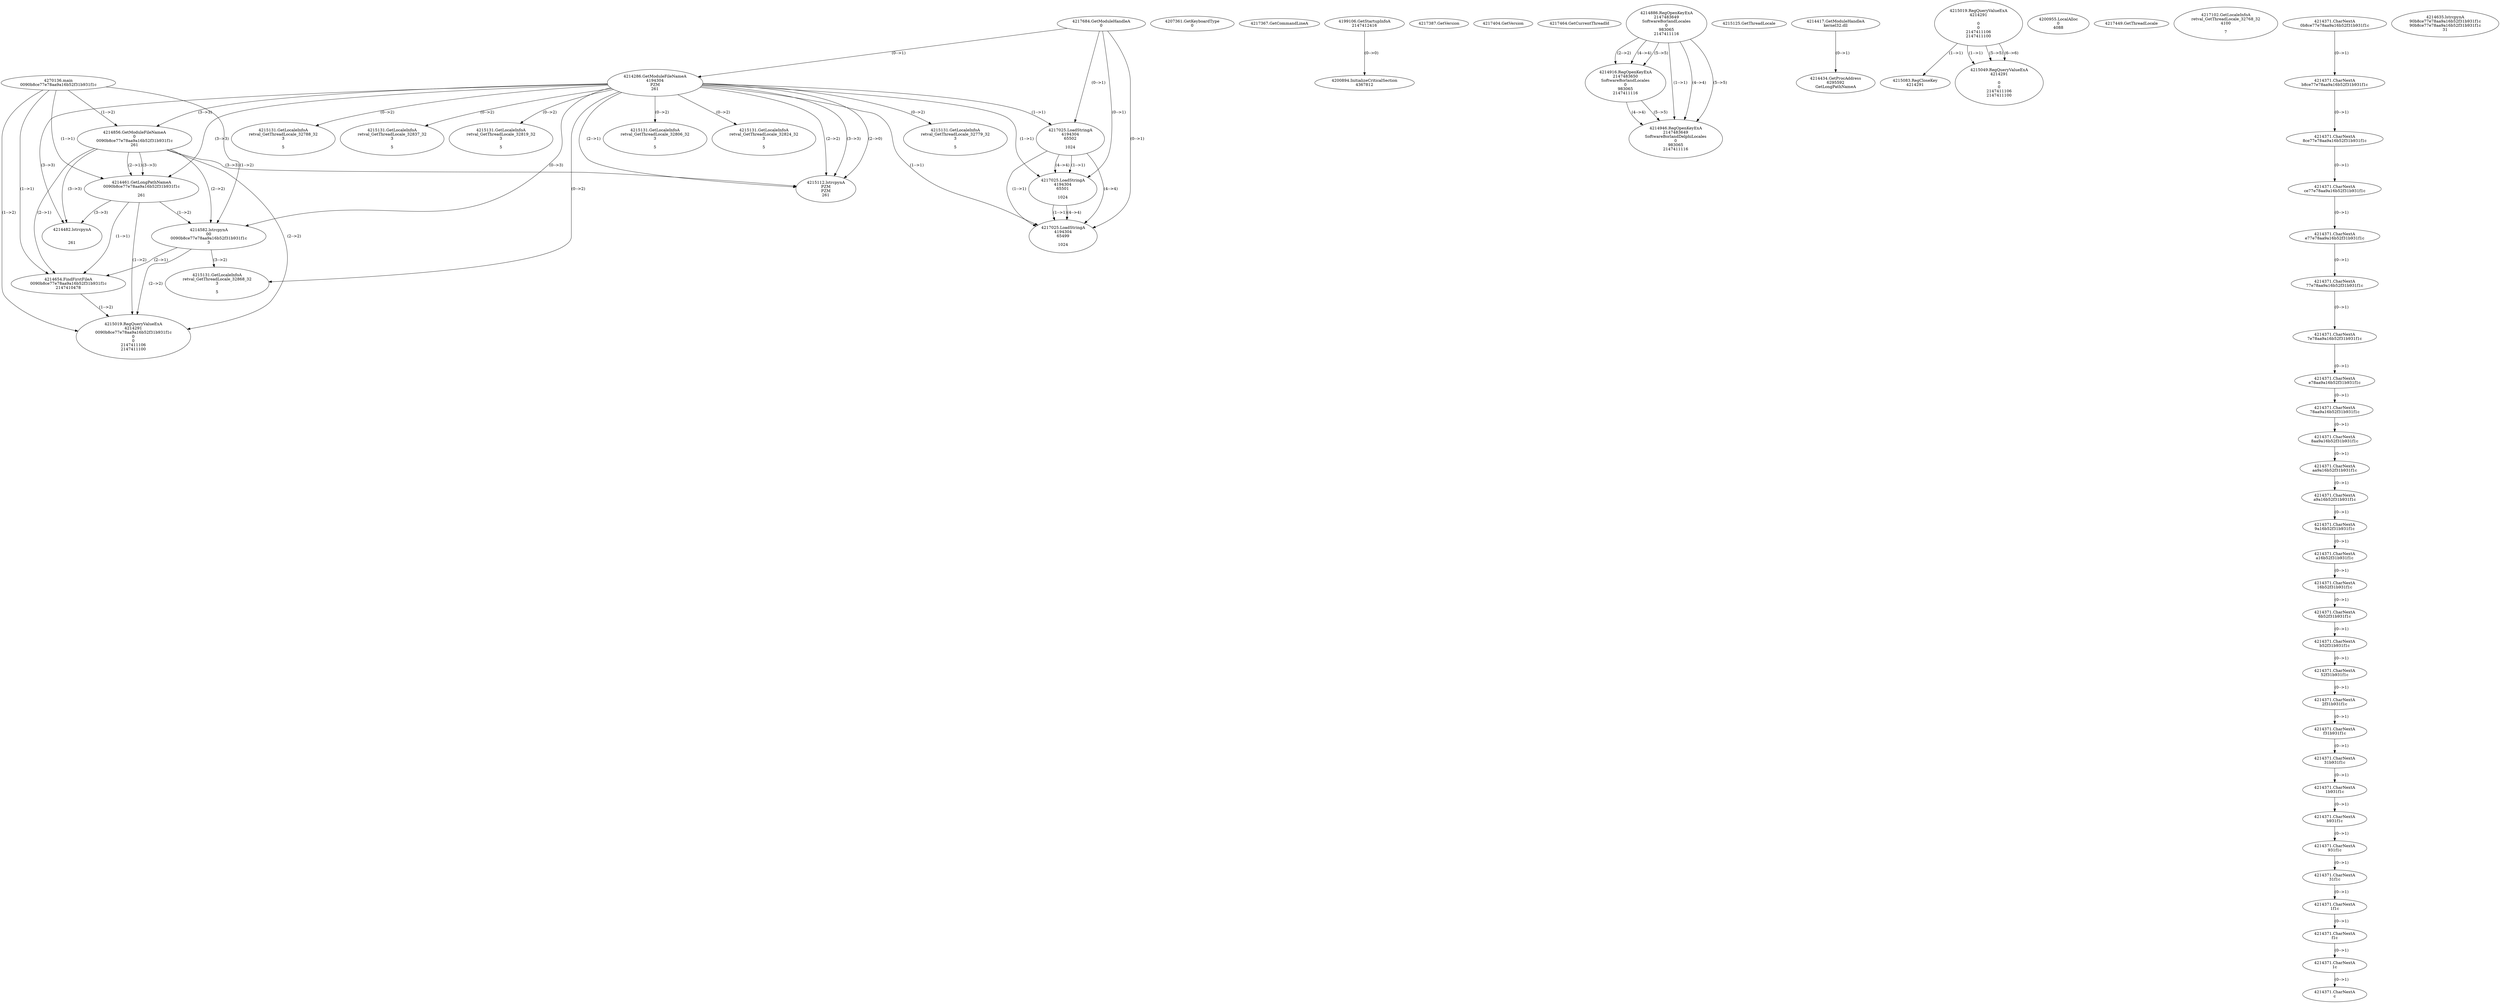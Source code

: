 // Global SCDG with merge call
digraph {
	0 [label="4270136.main
0090b8ce77e78aa9a16b52f31b931f1c"]
	1 [label="4217684.GetModuleHandleA
0"]
	2 [label="4207361.GetKeyboardType
0"]
	3 [label="4217367.GetCommandLineA
"]
	4 [label="4199106.GetStartupInfoA
2147412416"]
	5 [label="4217387.GetVersion
"]
	6 [label="4217404.GetVersion
"]
	7 [label="4217464.GetCurrentThreadId
"]
	8 [label="4214286.GetModuleFileNameA
4194304
PZM
261"]
	1 -> 8 [label="(0-->1)"]
	9 [label="4214856.GetModuleFileNameA
0
0090b8ce77e78aa9a16b52f31b931f1c
261"]
	0 -> 9 [label="(1-->2)"]
	8 -> 9 [label="(3-->3)"]
	10 [label="4214886.RegOpenKeyExA
2147483649
Software\Borland\Locales
0
983065
2147411116"]
	11 [label="4214916.RegOpenKeyExA
2147483650
Software\Borland\Locales
0
983065
2147411116"]
	10 -> 11 [label="(2-->2)"]
	10 -> 11 [label="(4-->4)"]
	10 -> 11 [label="(5-->5)"]
	12 [label="4214946.RegOpenKeyExA
2147483649
Software\Borland\Delphi\Locales
0
983065
2147411116"]
	10 -> 12 [label="(1-->1)"]
	10 -> 12 [label="(4-->4)"]
	11 -> 12 [label="(4-->4)"]
	10 -> 12 [label="(5-->5)"]
	11 -> 12 [label="(5-->5)"]
	13 [label="4215112.lstrcpynA
PZM
PZM
261"]
	8 -> 13 [label="(2-->1)"]
	8 -> 13 [label="(2-->2)"]
	8 -> 13 [label="(3-->3)"]
	9 -> 13 [label="(3-->3)"]
	8 -> 13 [label="(2-->0)"]
	14 [label="4215125.GetThreadLocale
"]
	15 [label="4215131.GetLocaleInfoA
retval_GetThreadLocale_32779_32
3

5"]
	8 -> 15 [label="(0-->2)"]
	16 [label="4217025.LoadStringA
4194304
65502

1024"]
	1 -> 16 [label="(0-->1)"]
	8 -> 16 [label="(1-->1)"]
	17 [label="4217025.LoadStringA
4194304
65501

1024"]
	1 -> 17 [label="(0-->1)"]
	8 -> 17 [label="(1-->1)"]
	16 -> 17 [label="(1-->1)"]
	16 -> 17 [label="(4-->4)"]
	18 [label="4214417.GetModuleHandleA
kernel32.dll"]
	19 [label="4214434.GetProcAddress
6295592
GetLongPathNameA"]
	18 -> 19 [label="(0-->1)"]
	20 [label="4214461.GetLongPathNameA
0090b8ce77e78aa9a16b52f31b931f1c

261"]
	0 -> 20 [label="(1-->1)"]
	9 -> 20 [label="(2-->1)"]
	8 -> 20 [label="(3-->3)"]
	9 -> 20 [label="(3-->3)"]
	21 [label="4214482.lstrcpynA


261"]
	8 -> 21 [label="(3-->3)"]
	9 -> 21 [label="(3-->3)"]
	20 -> 21 [label="(3-->3)"]
	22 [label="4215019.RegQueryValueExA
4214291

0
0
2147411106
2147411100"]
	23 [label="4215083.RegCloseKey
4214291"]
	22 -> 23 [label="(1-->1)"]
	24 [label="4215131.GetLocaleInfoA
retval_GetThreadLocale_32788_32
3

5"]
	8 -> 24 [label="(0-->2)"]
	25 [label="4200894.InitializeCriticalSection
4367812"]
	4 -> 25 [label="(0-->0)"]
	26 [label="4200955.LocalAlloc
0
4088"]
	27 [label="4217449.GetThreadLocale
"]
	28 [label="4217102.GetLocaleInfoA
retval_GetThreadLocale_32768_32
4100

7"]
	29 [label="4215049.RegQueryValueExA
4214291

0
0
2147411106
2147411100"]
	22 -> 29 [label="(1-->1)"]
	22 -> 29 [label="(5-->5)"]
	22 -> 29 [label="(6-->6)"]
	30 [label="4215131.GetLocaleInfoA
retval_GetThreadLocale_32837_32
3

5"]
	8 -> 30 [label="(0-->2)"]
	31 [label="4215131.GetLocaleInfoA
retval_GetThreadLocale_32819_32
3

5"]
	8 -> 31 [label="(0-->2)"]
	32 [label="4217025.LoadStringA
4194304
65499

1024"]
	1 -> 32 [label="(0-->1)"]
	8 -> 32 [label="(1-->1)"]
	16 -> 32 [label="(1-->1)"]
	17 -> 32 [label="(1-->1)"]
	16 -> 32 [label="(4-->4)"]
	17 -> 32 [label="(4-->4)"]
	33 [label="4214582.lstrcpynA
00
0090b8ce77e78aa9a16b52f31b931f1c
3"]
	0 -> 33 [label="(1-->2)"]
	9 -> 33 [label="(2-->2)"]
	20 -> 33 [label="(1-->2)"]
	8 -> 33 [label="(0-->3)"]
	34 [label="4214371.CharNextA
0b8ce77e78aa9a16b52f31b931f1c"]
	35 [label="4214371.CharNextA
b8ce77e78aa9a16b52f31b931f1c"]
	34 -> 35 [label="(0-->1)"]
	36 [label="4214371.CharNextA
8ce77e78aa9a16b52f31b931f1c"]
	35 -> 36 [label="(0-->1)"]
	37 [label="4214371.CharNextA
ce77e78aa9a16b52f31b931f1c"]
	36 -> 37 [label="(0-->1)"]
	38 [label="4214371.CharNextA
e77e78aa9a16b52f31b931f1c"]
	37 -> 38 [label="(0-->1)"]
	39 [label="4214371.CharNextA
77e78aa9a16b52f31b931f1c"]
	38 -> 39 [label="(0-->1)"]
	40 [label="4214371.CharNextA
7e78aa9a16b52f31b931f1c"]
	39 -> 40 [label="(0-->1)"]
	41 [label="4214371.CharNextA
e78aa9a16b52f31b931f1c"]
	40 -> 41 [label="(0-->1)"]
	42 [label="4214371.CharNextA
78aa9a16b52f31b931f1c"]
	41 -> 42 [label="(0-->1)"]
	43 [label="4214371.CharNextA
8aa9a16b52f31b931f1c"]
	42 -> 43 [label="(0-->1)"]
	44 [label="4214371.CharNextA
aa9a16b52f31b931f1c"]
	43 -> 44 [label="(0-->1)"]
	45 [label="4214371.CharNextA
a9a16b52f31b931f1c"]
	44 -> 45 [label="(0-->1)"]
	46 [label="4214371.CharNextA
9a16b52f31b931f1c"]
	45 -> 46 [label="(0-->1)"]
	47 [label="4214371.CharNextA
a16b52f31b931f1c"]
	46 -> 47 [label="(0-->1)"]
	48 [label="4214371.CharNextA
16b52f31b931f1c"]
	47 -> 48 [label="(0-->1)"]
	49 [label="4214371.CharNextA
6b52f31b931f1c"]
	48 -> 49 [label="(0-->1)"]
	50 [label="4214371.CharNextA
b52f31b931f1c"]
	49 -> 50 [label="(0-->1)"]
	51 [label="4214371.CharNextA
52f31b931f1c"]
	50 -> 51 [label="(0-->1)"]
	52 [label="4214371.CharNextA
2f31b931f1c"]
	51 -> 52 [label="(0-->1)"]
	53 [label="4214371.CharNextA
f31b931f1c"]
	52 -> 53 [label="(0-->1)"]
	54 [label="4214371.CharNextA
31b931f1c"]
	53 -> 54 [label="(0-->1)"]
	55 [label="4214371.CharNextA
1b931f1c"]
	54 -> 55 [label="(0-->1)"]
	56 [label="4214371.CharNextA
b931f1c"]
	55 -> 56 [label="(0-->1)"]
	57 [label="4214371.CharNextA
931f1c"]
	56 -> 57 [label="(0-->1)"]
	58 [label="4214371.CharNextA
31f1c"]
	57 -> 58 [label="(0-->1)"]
	59 [label="4214371.CharNextA
1f1c"]
	58 -> 59 [label="(0-->1)"]
	60 [label="4214371.CharNextA
f1c"]
	59 -> 60 [label="(0-->1)"]
	61 [label="4214371.CharNextA
1c"]
	60 -> 61 [label="(0-->1)"]
	62 [label="4214371.CharNextA
c"]
	61 -> 62 [label="(0-->1)"]
	63 [label="4214635.lstrcpynA
90b8ce77e78aa9a16b52f31b931f1c
90b8ce77e78aa9a16b52f31b931f1c
31"]
	64 [label="4214654.FindFirstFileA
0090b8ce77e78aa9a16b52f31b931f1c
2147410478"]
	0 -> 64 [label="(1-->1)"]
	9 -> 64 [label="(2-->1)"]
	20 -> 64 [label="(1-->1)"]
	33 -> 64 [label="(2-->1)"]
	65 [label="4215019.RegQueryValueExA
4214291
0090b8ce77e78aa9a16b52f31b931f1c
0
0
2147411106
2147411100"]
	0 -> 65 [label="(1-->2)"]
	9 -> 65 [label="(2-->2)"]
	20 -> 65 [label="(1-->2)"]
	33 -> 65 [label="(2-->2)"]
	64 -> 65 [label="(1-->2)"]
	66 [label="4215131.GetLocaleInfoA
retval_GetThreadLocale_32868_32
3

5"]
	8 -> 66 [label="(0-->2)"]
	33 -> 66 [label="(3-->2)"]
	67 [label="4215131.GetLocaleInfoA
retval_GetThreadLocale_32806_32
3

5"]
	8 -> 67 [label="(0-->2)"]
	68 [label="4215131.GetLocaleInfoA
retval_GetThreadLocale_32824_32
3

5"]
	8 -> 68 [label="(0-->2)"]
}
